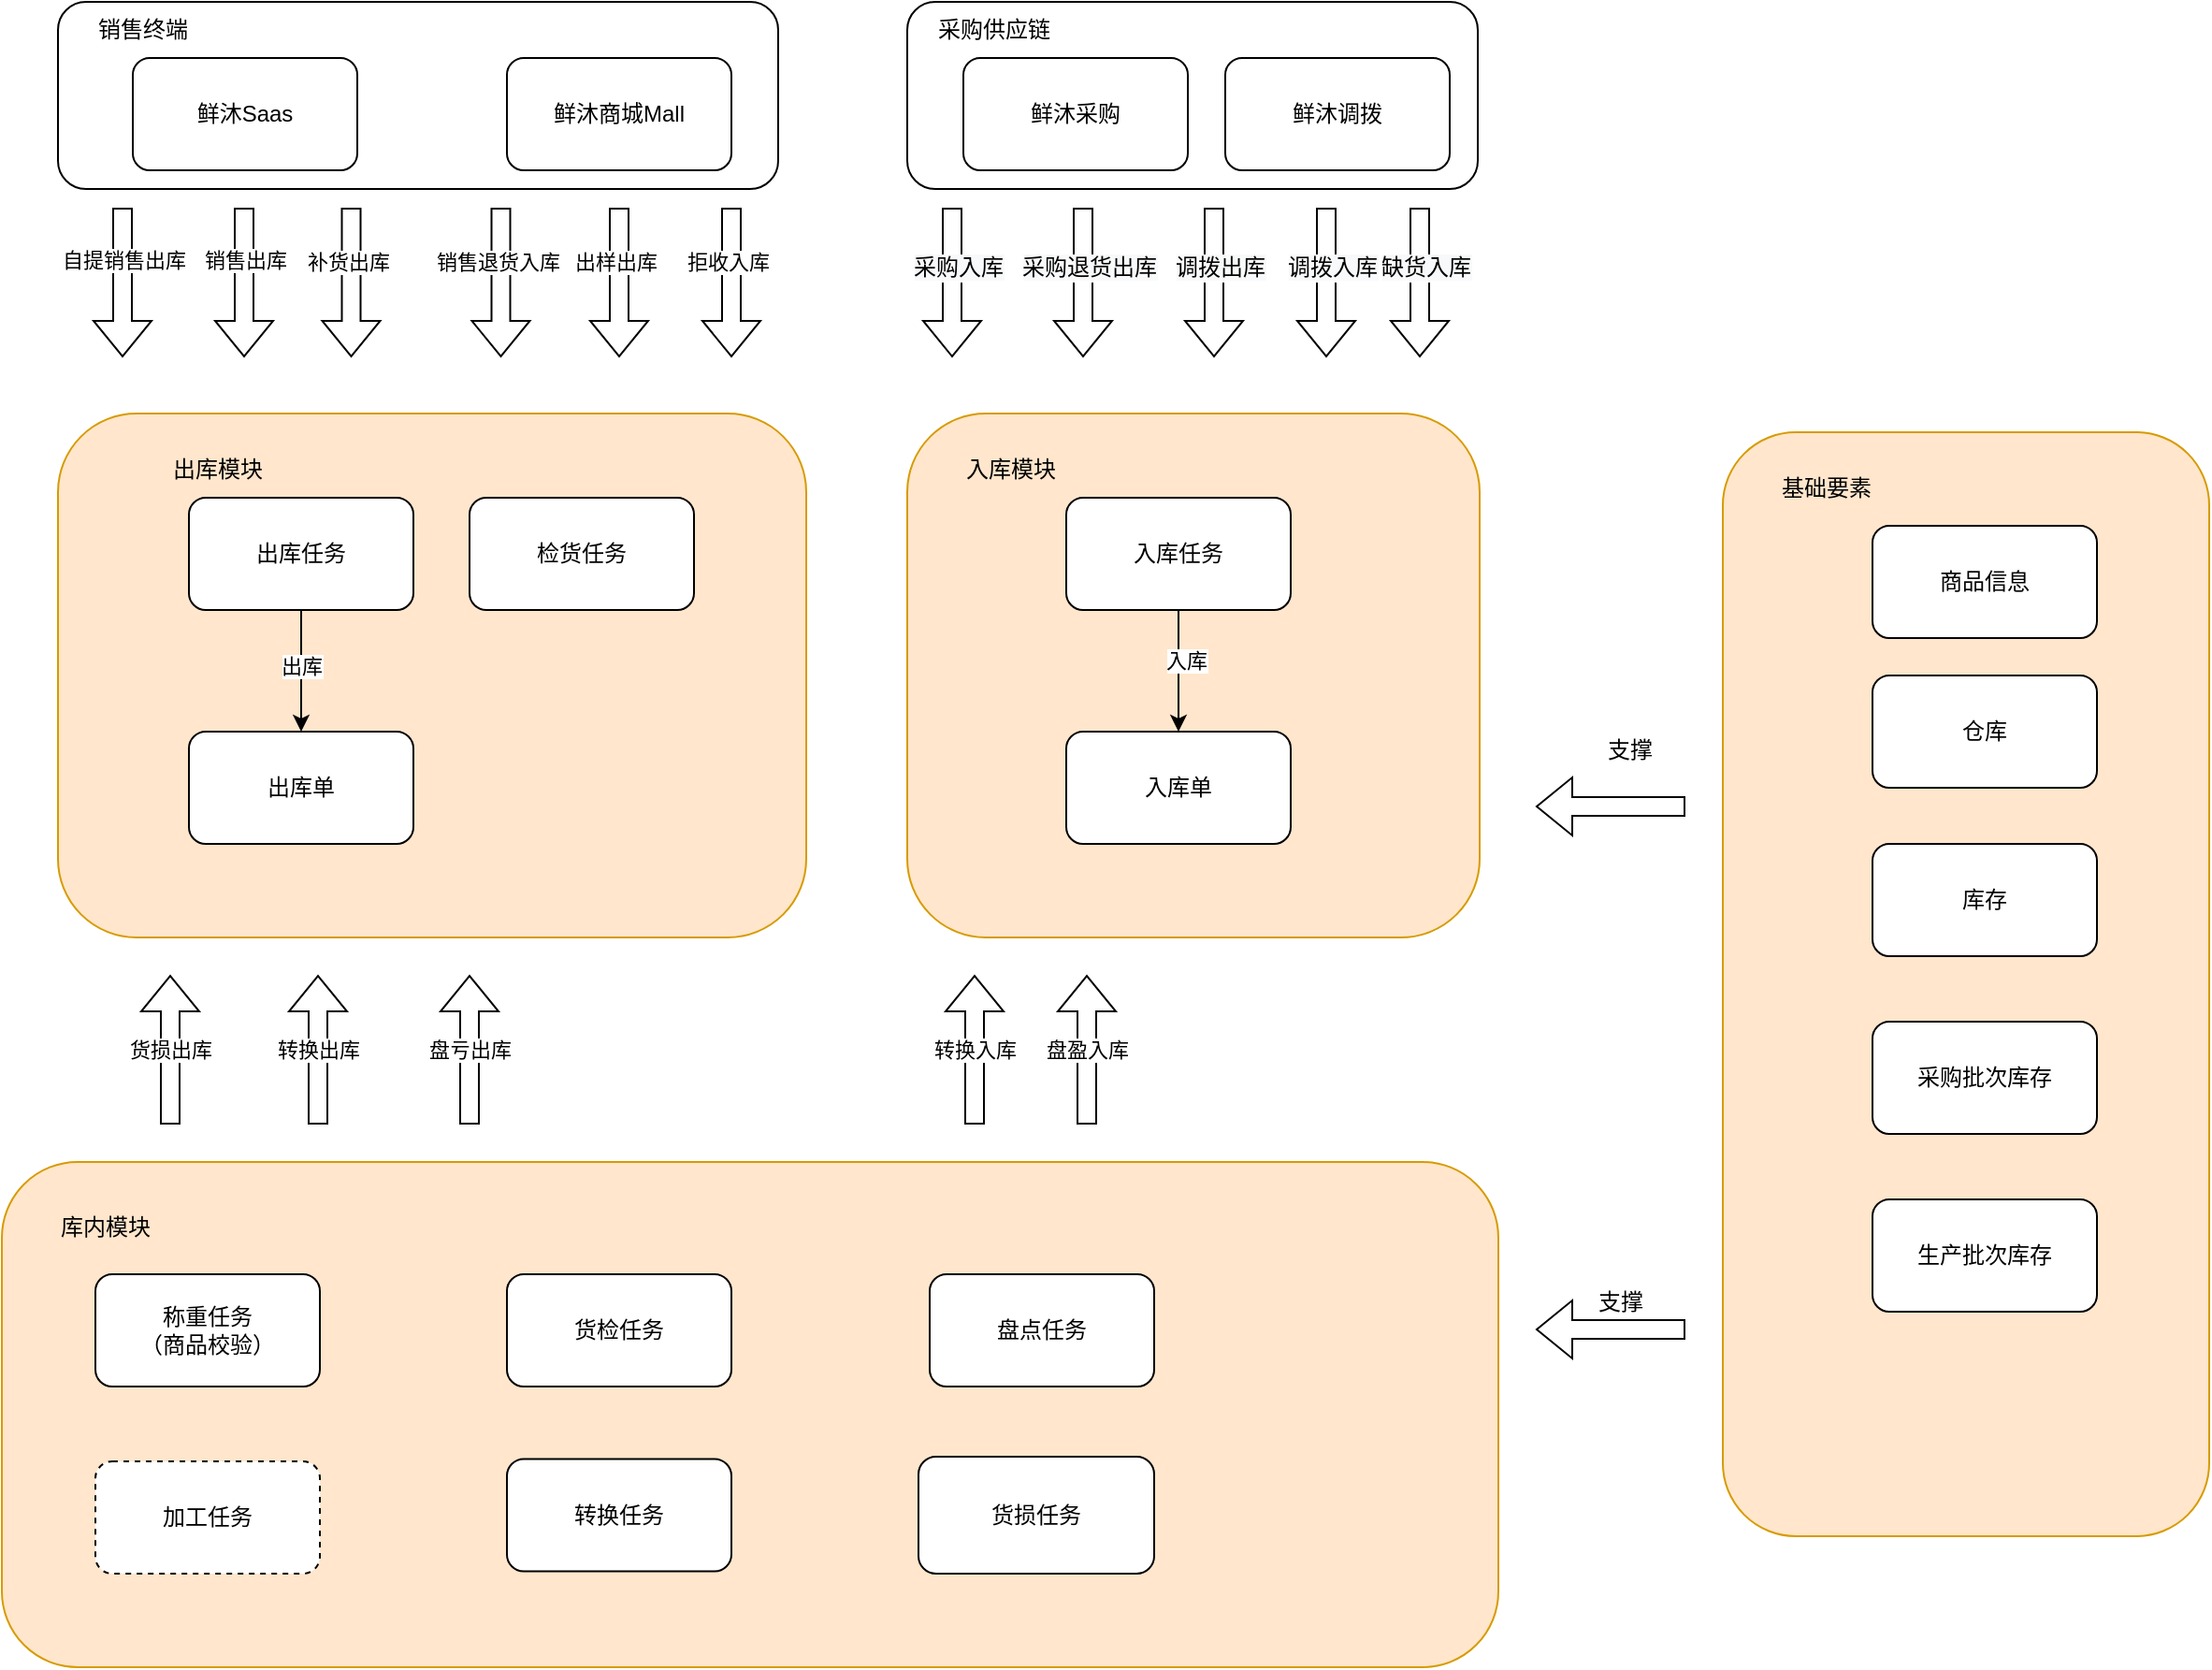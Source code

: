 <mxfile version="20.6.2" type="github">
  <diagram id="IZu9ggaDUqHKbORB0AyF" name="第 1 页">
    <mxGraphModel dx="1845" dy="1775" grid="1" gridSize="10" guides="1" tooltips="1" connect="1" arrows="1" fold="1" page="1" pageScale="1" pageWidth="827" pageHeight="1169" math="0" shadow="0">
      <root>
        <mxCell id="0" />
        <mxCell id="1" parent="0" />
        <mxCell id="JHcvv3xPEeXk3s1rYQYH-56" value="" style="rounded=1;whiteSpace=wrap;html=1;fillColor=#ffe6cc;strokeColor=#d79b00;" vertex="1" parent="1">
          <mxGeometry x="-70" y="550" width="800" height="270" as="geometry" />
        </mxCell>
        <mxCell id="JHcvv3xPEeXk3s1rYQYH-77" value="" style="rounded=1;whiteSpace=wrap;html=1;" vertex="1" parent="1">
          <mxGeometry x="414" y="-70" width="305" height="100" as="geometry" />
        </mxCell>
        <mxCell id="JHcvv3xPEeXk3s1rYQYH-75" value="" style="rounded=1;whiteSpace=wrap;html=1;" vertex="1" parent="1">
          <mxGeometry x="-40" y="-70" width="385" height="100" as="geometry" />
        </mxCell>
        <mxCell id="JHcvv3xPEeXk3s1rYQYH-11" value="" style="rounded=1;whiteSpace=wrap;html=1;fillColor=#ffe6cc;strokeColor=#d79b00;" vertex="1" parent="1">
          <mxGeometry x="414" y="150" width="306" height="280" as="geometry" />
        </mxCell>
        <mxCell id="JHcvv3xPEeXk3s1rYQYH-2" value="鲜沐Saas" style="rounded=1;whiteSpace=wrap;html=1;" vertex="1" parent="1">
          <mxGeometry y="-40" width="120" height="60" as="geometry" />
        </mxCell>
        <mxCell id="JHcvv3xPEeXk3s1rYQYH-3" value="鲜沐商城Mall" style="rounded=1;whiteSpace=wrap;html=1;" vertex="1" parent="1">
          <mxGeometry x="200" y="-40" width="120" height="60" as="geometry" />
        </mxCell>
        <mxCell id="JHcvv3xPEeXk3s1rYQYH-4" value="鲜沐采购" style="rounded=1;whiteSpace=wrap;html=1;" vertex="1" parent="1">
          <mxGeometry x="444" y="-40" width="120" height="60" as="geometry" />
        </mxCell>
        <mxCell id="JHcvv3xPEeXk3s1rYQYH-5" value="鲜沐调拨" style="rounded=1;whiteSpace=wrap;html=1;" vertex="1" parent="1">
          <mxGeometry x="584" y="-40" width="120" height="60" as="geometry" />
        </mxCell>
        <mxCell id="JHcvv3xPEeXk3s1rYQYH-6" value="" style="rounded=1;whiteSpace=wrap;html=1;fillColor=#ffe6cc;strokeColor=#d79b00;" vertex="1" parent="1">
          <mxGeometry x="-40" y="150" width="400" height="280" as="geometry" />
        </mxCell>
        <mxCell id="JHcvv3xPEeXk3s1rYQYH-14" style="edgeStyle=orthogonalEdgeStyle;rounded=0;orthogonalLoop=1;jettySize=auto;html=1;exitX=0.5;exitY=1;exitDx=0;exitDy=0;" edge="1" parent="1" source="JHcvv3xPEeXk3s1rYQYH-7" target="JHcvv3xPEeXk3s1rYQYH-13">
          <mxGeometry relative="1" as="geometry" />
        </mxCell>
        <mxCell id="JHcvv3xPEeXk3s1rYQYH-71" value="出库" style="edgeLabel;html=1;align=center;verticalAlign=middle;resizable=0;points=[];" vertex="1" connectable="0" parent="JHcvv3xPEeXk3s1rYQYH-14">
          <mxGeometry x="-0.123" relative="1" as="geometry">
            <mxPoint y="1" as="offset" />
          </mxGeometry>
        </mxCell>
        <mxCell id="JHcvv3xPEeXk3s1rYQYH-7" value="出库任务" style="rounded=1;whiteSpace=wrap;html=1;" vertex="1" parent="1">
          <mxGeometry x="30" y="195" width="120" height="60" as="geometry" />
        </mxCell>
        <mxCell id="JHcvv3xPEeXk3s1rYQYH-16" style="edgeStyle=orthogonalEdgeStyle;rounded=0;orthogonalLoop=1;jettySize=auto;html=1;exitX=0.5;exitY=1;exitDx=0;exitDy=0;" edge="1" parent="1" source="JHcvv3xPEeXk3s1rYQYH-8" target="JHcvv3xPEeXk3s1rYQYH-15">
          <mxGeometry relative="1" as="geometry" />
        </mxCell>
        <mxCell id="JHcvv3xPEeXk3s1rYQYH-72" value="入库" style="edgeLabel;html=1;align=center;verticalAlign=middle;resizable=0;points=[];" vertex="1" connectable="0" parent="JHcvv3xPEeXk3s1rYQYH-16">
          <mxGeometry x="-0.215" y="4" relative="1" as="geometry">
            <mxPoint y="1" as="offset" />
          </mxGeometry>
        </mxCell>
        <mxCell id="JHcvv3xPEeXk3s1rYQYH-8" value="入库任务" style="rounded=1;whiteSpace=wrap;html=1;" vertex="1" parent="1">
          <mxGeometry x="499" y="195" width="120" height="60" as="geometry" />
        </mxCell>
        <mxCell id="JHcvv3xPEeXk3s1rYQYH-10" value="出库模块" style="text;html=1;align=center;verticalAlign=middle;resizable=0;points=[];autosize=1;strokeColor=none;fillColor=none;" vertex="1" parent="1">
          <mxGeometry x="10" y="165" width="70" height="30" as="geometry" />
        </mxCell>
        <mxCell id="JHcvv3xPEeXk3s1rYQYH-12" value="入库模块" style="text;html=1;align=center;verticalAlign=middle;resizable=0;points=[];autosize=1;strokeColor=none;fillColor=none;" vertex="1" parent="1">
          <mxGeometry x="434" y="165" width="70" height="30" as="geometry" />
        </mxCell>
        <mxCell id="JHcvv3xPEeXk3s1rYQYH-13" value="出库单" style="rounded=1;whiteSpace=wrap;html=1;" vertex="1" parent="1">
          <mxGeometry x="30" y="320" width="120" height="60" as="geometry" />
        </mxCell>
        <mxCell id="JHcvv3xPEeXk3s1rYQYH-15" value="入库单" style="rounded=1;whiteSpace=wrap;html=1;" vertex="1" parent="1">
          <mxGeometry x="499" y="320" width="120" height="60" as="geometry" />
        </mxCell>
        <mxCell id="JHcvv3xPEeXk3s1rYQYH-24" value="" style="shape=flexArrow;endArrow=classic;html=1;rounded=0;" edge="1" parent="1">
          <mxGeometry width="50" height="50" relative="1" as="geometry">
            <mxPoint x="59.5" y="40" as="sourcePoint" />
            <mxPoint x="59.5" y="120" as="targetPoint" />
          </mxGeometry>
        </mxCell>
        <mxCell id="JHcvv3xPEeXk3s1rYQYH-37" value="销售出库" style="edgeLabel;html=1;align=center;verticalAlign=middle;resizable=0;points=[];" vertex="1" connectable="0" parent="JHcvv3xPEeXk3s1rYQYH-24">
          <mxGeometry x="-0.3" relative="1" as="geometry">
            <mxPoint as="offset" />
          </mxGeometry>
        </mxCell>
        <mxCell id="JHcvv3xPEeXk3s1rYQYH-29" value="" style="shape=flexArrow;endArrow=classic;html=1;rounded=0;" edge="1" parent="1">
          <mxGeometry width="50" height="50" relative="1" as="geometry">
            <mxPoint x="116.75" y="40" as="sourcePoint" />
            <mxPoint x="116.75" y="120" as="targetPoint" />
          </mxGeometry>
        </mxCell>
        <mxCell id="JHcvv3xPEeXk3s1rYQYH-36" value="补货出库" style="edgeLabel;html=1;align=center;verticalAlign=middle;resizable=0;points=[];" vertex="1" connectable="0" parent="JHcvv3xPEeXk3s1rYQYH-29">
          <mxGeometry x="-0.275" y="-2" relative="1" as="geometry">
            <mxPoint as="offset" />
          </mxGeometry>
        </mxCell>
        <mxCell id="JHcvv3xPEeXk3s1rYQYH-31" value="" style="shape=flexArrow;endArrow=classic;html=1;rounded=0;" edge="1" parent="1">
          <mxGeometry width="50" height="50" relative="1" as="geometry">
            <mxPoint x="438" y="40" as="sourcePoint" />
            <mxPoint x="438" y="120" as="targetPoint" />
          </mxGeometry>
        </mxCell>
        <mxCell id="JHcvv3xPEeXk3s1rYQYH-35" value="&lt;span style=&quot;font-size: 12px; background-color: rgb(248, 249, 250);&quot;&gt;采购入库&lt;/span&gt;" style="edgeLabel;html=1;align=center;verticalAlign=middle;resizable=0;points=[];" vertex="1" connectable="0" parent="JHcvv3xPEeXk3s1rYQYH-31">
          <mxGeometry x="-0.2" y="3" relative="1" as="geometry">
            <mxPoint as="offset" />
          </mxGeometry>
        </mxCell>
        <mxCell id="JHcvv3xPEeXk3s1rYQYH-39" value="" style="shape=flexArrow;endArrow=classic;html=1;rounded=0;" edge="1" parent="1">
          <mxGeometry width="50" height="50" relative="1" as="geometry">
            <mxPoint x="196.75" y="40" as="sourcePoint" />
            <mxPoint x="196.75" y="120" as="targetPoint" />
          </mxGeometry>
        </mxCell>
        <mxCell id="JHcvv3xPEeXk3s1rYQYH-40" value="销售退货入库" style="edgeLabel;html=1;align=center;verticalAlign=middle;resizable=0;points=[];" vertex="1" connectable="0" parent="JHcvv3xPEeXk3s1rYQYH-39">
          <mxGeometry x="-0.275" y="-2" relative="1" as="geometry">
            <mxPoint as="offset" />
          </mxGeometry>
        </mxCell>
        <mxCell id="JHcvv3xPEeXk3s1rYQYH-43" value="" style="shape=flexArrow;endArrow=classic;html=1;rounded=0;" edge="1" parent="1">
          <mxGeometry width="50" height="50" relative="1" as="geometry">
            <mxPoint x="508" y="40" as="sourcePoint" />
            <mxPoint x="508" y="120" as="targetPoint" />
          </mxGeometry>
        </mxCell>
        <mxCell id="JHcvv3xPEeXk3s1rYQYH-44" value="&lt;span style=&quot;font-size: 12px; background-color: rgb(248, 249, 250);&quot;&gt;采购退货出库&lt;/span&gt;" style="edgeLabel;html=1;align=center;verticalAlign=middle;resizable=0;points=[];" vertex="1" connectable="0" parent="JHcvv3xPEeXk3s1rYQYH-43">
          <mxGeometry x="-0.2" y="3" relative="1" as="geometry">
            <mxPoint as="offset" />
          </mxGeometry>
        </mxCell>
        <mxCell id="JHcvv3xPEeXk3s1rYQYH-45" value="" style="shape=flexArrow;endArrow=classic;html=1;rounded=0;" edge="1" parent="1">
          <mxGeometry width="50" height="50" relative="1" as="geometry">
            <mxPoint x="578" y="40" as="sourcePoint" />
            <mxPoint x="578" y="120" as="targetPoint" />
          </mxGeometry>
        </mxCell>
        <mxCell id="JHcvv3xPEeXk3s1rYQYH-46" value="&lt;span style=&quot;font-size: 12px; background-color: rgb(248, 249, 250);&quot;&gt;调拨出库&lt;/span&gt;" style="edgeLabel;html=1;align=center;verticalAlign=middle;resizable=0;points=[];" vertex="1" connectable="0" parent="JHcvv3xPEeXk3s1rYQYH-45">
          <mxGeometry x="-0.2" y="3" relative="1" as="geometry">
            <mxPoint as="offset" />
          </mxGeometry>
        </mxCell>
        <mxCell id="JHcvv3xPEeXk3s1rYQYH-47" value="" style="shape=flexArrow;endArrow=classic;html=1;rounded=0;" edge="1" parent="1">
          <mxGeometry width="50" height="50" relative="1" as="geometry">
            <mxPoint x="638" y="40" as="sourcePoint" />
            <mxPoint x="638" y="120" as="targetPoint" />
          </mxGeometry>
        </mxCell>
        <mxCell id="JHcvv3xPEeXk3s1rYQYH-48" value="&lt;span style=&quot;font-size: 12px; background-color: rgb(248, 249, 250);&quot;&gt;调拨入库&lt;/span&gt;" style="edgeLabel;html=1;align=center;verticalAlign=middle;resizable=0;points=[];" vertex="1" connectable="0" parent="JHcvv3xPEeXk3s1rYQYH-47">
          <mxGeometry x="-0.2" y="3" relative="1" as="geometry">
            <mxPoint as="offset" />
          </mxGeometry>
        </mxCell>
        <mxCell id="JHcvv3xPEeXk3s1rYQYH-49" value="检货任务" style="rounded=1;whiteSpace=wrap;html=1;" vertex="1" parent="1">
          <mxGeometry x="180" y="195" width="120" height="60" as="geometry" />
        </mxCell>
        <mxCell id="JHcvv3xPEeXk3s1rYQYH-51" value="货损任务" style="rounded=1;whiteSpace=wrap;html=1;" vertex="1" parent="1">
          <mxGeometry x="420" y="707.5" width="126" height="62.5" as="geometry" />
        </mxCell>
        <mxCell id="JHcvv3xPEeXk3s1rYQYH-54" value="" style="shape=flexArrow;endArrow=classic;html=1;rounded=0;" edge="1" parent="1">
          <mxGeometry width="50" height="50" relative="1" as="geometry">
            <mxPoint x="688" y="40" as="sourcePoint" />
            <mxPoint x="688" y="120" as="targetPoint" />
          </mxGeometry>
        </mxCell>
        <mxCell id="JHcvv3xPEeXk3s1rYQYH-55" value="&lt;span style=&quot;font-size: 12px; background-color: rgb(248, 249, 250);&quot;&gt;缺货入库&lt;/span&gt;" style="edgeLabel;html=1;align=center;verticalAlign=middle;resizable=0;points=[];" vertex="1" connectable="0" parent="JHcvv3xPEeXk3s1rYQYH-54">
          <mxGeometry x="-0.2" y="3" relative="1" as="geometry">
            <mxPoint as="offset" />
          </mxGeometry>
        </mxCell>
        <mxCell id="JHcvv3xPEeXk3s1rYQYH-57" value="库内模块" style="text;html=1;align=center;verticalAlign=middle;resizable=0;points=[];autosize=1;strokeColor=none;fillColor=none;" vertex="1" parent="1">
          <mxGeometry x="-50" y="570" width="70" height="30" as="geometry" />
        </mxCell>
        <mxCell id="JHcvv3xPEeXk3s1rYQYH-58" value="货检任务" style="rounded=1;whiteSpace=wrap;html=1;" vertex="1" parent="1">
          <mxGeometry x="200" y="610" width="120" height="60" as="geometry" />
        </mxCell>
        <mxCell id="JHcvv3xPEeXk3s1rYQYH-59" value="转换任务" style="rounded=1;whiteSpace=wrap;html=1;" vertex="1" parent="1">
          <mxGeometry x="200" y="708.75" width="120" height="60" as="geometry" />
        </mxCell>
        <mxCell id="JHcvv3xPEeXk3s1rYQYH-60" value="盘点任务" style="rounded=1;whiteSpace=wrap;html=1;" vertex="1" parent="1">
          <mxGeometry x="426" y="610" width="120" height="60" as="geometry" />
        </mxCell>
        <mxCell id="JHcvv3xPEeXk3s1rYQYH-61" value="加工任务" style="rounded=1;whiteSpace=wrap;html=1;dashed=1;" vertex="1" parent="1">
          <mxGeometry x="-20" y="710" width="120" height="60" as="geometry" />
        </mxCell>
        <mxCell id="JHcvv3xPEeXk3s1rYQYH-62" value="称重任务&lt;br&gt;（商品校验）" style="rounded=1;whiteSpace=wrap;html=1;" vertex="1" parent="1">
          <mxGeometry x="-20" y="610" width="120" height="60" as="geometry" />
        </mxCell>
        <mxCell id="JHcvv3xPEeXk3s1rYQYH-63" value="" style="rounded=1;whiteSpace=wrap;html=1;fillColor=#ffe6cc;strokeColor=#d79b00;" vertex="1" parent="1">
          <mxGeometry x="850" y="160" width="260" height="590" as="geometry" />
        </mxCell>
        <mxCell id="JHcvv3xPEeXk3s1rYQYH-64" value="基础要素" style="text;html=1;align=center;verticalAlign=middle;resizable=0;points=[];autosize=1;strokeColor=none;fillColor=none;" vertex="1" parent="1">
          <mxGeometry x="870" y="175" width="70" height="30" as="geometry" />
        </mxCell>
        <mxCell id="JHcvv3xPEeXk3s1rYQYH-65" value="商品信息" style="rounded=1;whiteSpace=wrap;html=1;" vertex="1" parent="1">
          <mxGeometry x="930" y="210" width="120" height="60" as="geometry" />
        </mxCell>
        <mxCell id="JHcvv3xPEeXk3s1rYQYH-66" value="仓库" style="rounded=1;whiteSpace=wrap;html=1;" vertex="1" parent="1">
          <mxGeometry x="930" y="290" width="120" height="60" as="geometry" />
        </mxCell>
        <mxCell id="JHcvv3xPEeXk3s1rYQYH-68" value="库存" style="rounded=1;whiteSpace=wrap;html=1;" vertex="1" parent="1">
          <mxGeometry x="930" y="380" width="120" height="60" as="geometry" />
        </mxCell>
        <mxCell id="JHcvv3xPEeXk3s1rYQYH-69" value="采购批次库存" style="rounded=1;whiteSpace=wrap;html=1;" vertex="1" parent="1">
          <mxGeometry x="930" y="475" width="120" height="60" as="geometry" />
        </mxCell>
        <mxCell id="JHcvv3xPEeXk3s1rYQYH-70" value="生产批次库存" style="rounded=1;whiteSpace=wrap;html=1;" vertex="1" parent="1">
          <mxGeometry x="930" y="570" width="120" height="60" as="geometry" />
        </mxCell>
        <mxCell id="JHcvv3xPEeXk3s1rYQYH-76" value="销售终端" style="text;html=1;align=center;verticalAlign=middle;resizable=0;points=[];autosize=1;strokeColor=none;fillColor=none;" vertex="1" parent="1">
          <mxGeometry x="-30" y="-70" width="70" height="30" as="geometry" />
        </mxCell>
        <mxCell id="JHcvv3xPEeXk3s1rYQYH-78" value="采购供应链" style="text;html=1;align=center;verticalAlign=middle;resizable=0;points=[];autosize=1;strokeColor=none;fillColor=none;" vertex="1" parent="1">
          <mxGeometry x="420" y="-70" width="80" height="30" as="geometry" />
        </mxCell>
        <mxCell id="JHcvv3xPEeXk3s1rYQYH-79" value="" style="shape=flexArrow;endArrow=classic;html=1;rounded=0;" edge="1" parent="1">
          <mxGeometry width="50" height="50" relative="1" as="geometry">
            <mxPoint x="260" y="40" as="sourcePoint" />
            <mxPoint x="260" y="120" as="targetPoint" />
          </mxGeometry>
        </mxCell>
        <mxCell id="JHcvv3xPEeXk3s1rYQYH-80" value="出样出库" style="edgeLabel;html=1;align=center;verticalAlign=middle;resizable=0;points=[];" vertex="1" connectable="0" parent="JHcvv3xPEeXk3s1rYQYH-79">
          <mxGeometry x="-0.275" y="-2" relative="1" as="geometry">
            <mxPoint as="offset" />
          </mxGeometry>
        </mxCell>
        <mxCell id="JHcvv3xPEeXk3s1rYQYH-83" value="" style="shape=flexArrow;endArrow=classic;html=1;rounded=0;" edge="1" parent="1">
          <mxGeometry width="50" height="50" relative="1" as="geometry">
            <mxPoint x="-5.5" y="40" as="sourcePoint" />
            <mxPoint x="-5.5" y="120" as="targetPoint" />
          </mxGeometry>
        </mxCell>
        <mxCell id="JHcvv3xPEeXk3s1rYQYH-84" value="自提销售出库" style="edgeLabel;html=1;align=center;verticalAlign=middle;resizable=0;points=[];" vertex="1" connectable="0" parent="JHcvv3xPEeXk3s1rYQYH-83">
          <mxGeometry x="-0.3" relative="1" as="geometry">
            <mxPoint as="offset" />
          </mxGeometry>
        </mxCell>
        <mxCell id="JHcvv3xPEeXk3s1rYQYH-85" value="" style="shape=flexArrow;endArrow=classic;html=1;rounded=0;" edge="1" parent="1">
          <mxGeometry width="50" height="50" relative="1" as="geometry">
            <mxPoint x="830" y="360" as="sourcePoint" />
            <mxPoint x="750" y="360" as="targetPoint" />
          </mxGeometry>
        </mxCell>
        <mxCell id="JHcvv3xPEeXk3s1rYQYH-87" value="支撑" style="text;html=1;align=center;verticalAlign=middle;resizable=0;points=[];autosize=1;strokeColor=none;fillColor=none;" vertex="1" parent="1">
          <mxGeometry x="775" y="315" width="50" height="30" as="geometry" />
        </mxCell>
        <mxCell id="JHcvv3xPEeXk3s1rYQYH-89" value="" style="shape=flexArrow;endArrow=classic;html=1;rounded=0;" edge="1" parent="1">
          <mxGeometry width="50" height="50" relative="1" as="geometry">
            <mxPoint x="830" y="639.5" as="sourcePoint" />
            <mxPoint x="750" y="639.5" as="targetPoint" />
          </mxGeometry>
        </mxCell>
        <mxCell id="JHcvv3xPEeXk3s1rYQYH-90" value="货损出库" style="shape=flexArrow;endArrow=classic;html=1;rounded=0;" edge="1" parent="1">
          <mxGeometry width="50" height="50" relative="1" as="geometry">
            <mxPoint x="20" y="530" as="sourcePoint" />
            <mxPoint x="20" y="450" as="targetPoint" />
          </mxGeometry>
        </mxCell>
        <mxCell id="JHcvv3xPEeXk3s1rYQYH-92" value="转换出库" style="shape=flexArrow;endArrow=classic;html=1;rounded=0;" edge="1" parent="1">
          <mxGeometry width="50" height="50" relative="1" as="geometry">
            <mxPoint x="99" y="530" as="sourcePoint" />
            <mxPoint x="99" y="450" as="targetPoint" />
          </mxGeometry>
        </mxCell>
        <mxCell id="JHcvv3xPEeXk3s1rYQYH-93" value="转换入库" style="shape=flexArrow;endArrow=classic;html=1;rounded=0;" edge="1" parent="1">
          <mxGeometry width="50" height="50" relative="1" as="geometry">
            <mxPoint x="450" y="530" as="sourcePoint" />
            <mxPoint x="450" y="450" as="targetPoint" />
          </mxGeometry>
        </mxCell>
        <mxCell id="JHcvv3xPEeXk3s1rYQYH-94" value="盘亏出库" style="shape=flexArrow;endArrow=classic;html=1;rounded=0;" edge="1" parent="1">
          <mxGeometry width="50" height="50" relative="1" as="geometry">
            <mxPoint x="180" y="530" as="sourcePoint" />
            <mxPoint x="180" y="450" as="targetPoint" />
          </mxGeometry>
        </mxCell>
        <mxCell id="JHcvv3xPEeXk3s1rYQYH-95" value="盘盈入库" style="shape=flexArrow;endArrow=classic;html=1;rounded=0;" edge="1" parent="1">
          <mxGeometry width="50" height="50" relative="1" as="geometry">
            <mxPoint x="510" y="530" as="sourcePoint" />
            <mxPoint x="510" y="450" as="targetPoint" />
          </mxGeometry>
        </mxCell>
        <mxCell id="JHcvv3xPEeXk3s1rYQYH-96" value="" style="shape=flexArrow;endArrow=classic;html=1;rounded=0;" edge="1" parent="1">
          <mxGeometry width="50" height="50" relative="1" as="geometry">
            <mxPoint x="320" y="40" as="sourcePoint" />
            <mxPoint x="320" y="120" as="targetPoint" />
          </mxGeometry>
        </mxCell>
        <mxCell id="JHcvv3xPEeXk3s1rYQYH-97" value="拒收入库" style="edgeLabel;html=1;align=center;verticalAlign=middle;resizable=0;points=[];" vertex="1" connectable="0" parent="JHcvv3xPEeXk3s1rYQYH-96">
          <mxGeometry x="-0.275" y="-2" relative="1" as="geometry">
            <mxPoint as="offset" />
          </mxGeometry>
        </mxCell>
        <mxCell id="JHcvv3xPEeXk3s1rYQYH-98" value="支撑" style="text;html=1;align=center;verticalAlign=middle;resizable=0;points=[];autosize=1;strokeColor=none;fillColor=none;" vertex="1" parent="1">
          <mxGeometry x="770" y="610" width="50" height="30" as="geometry" />
        </mxCell>
      </root>
    </mxGraphModel>
  </diagram>
</mxfile>
